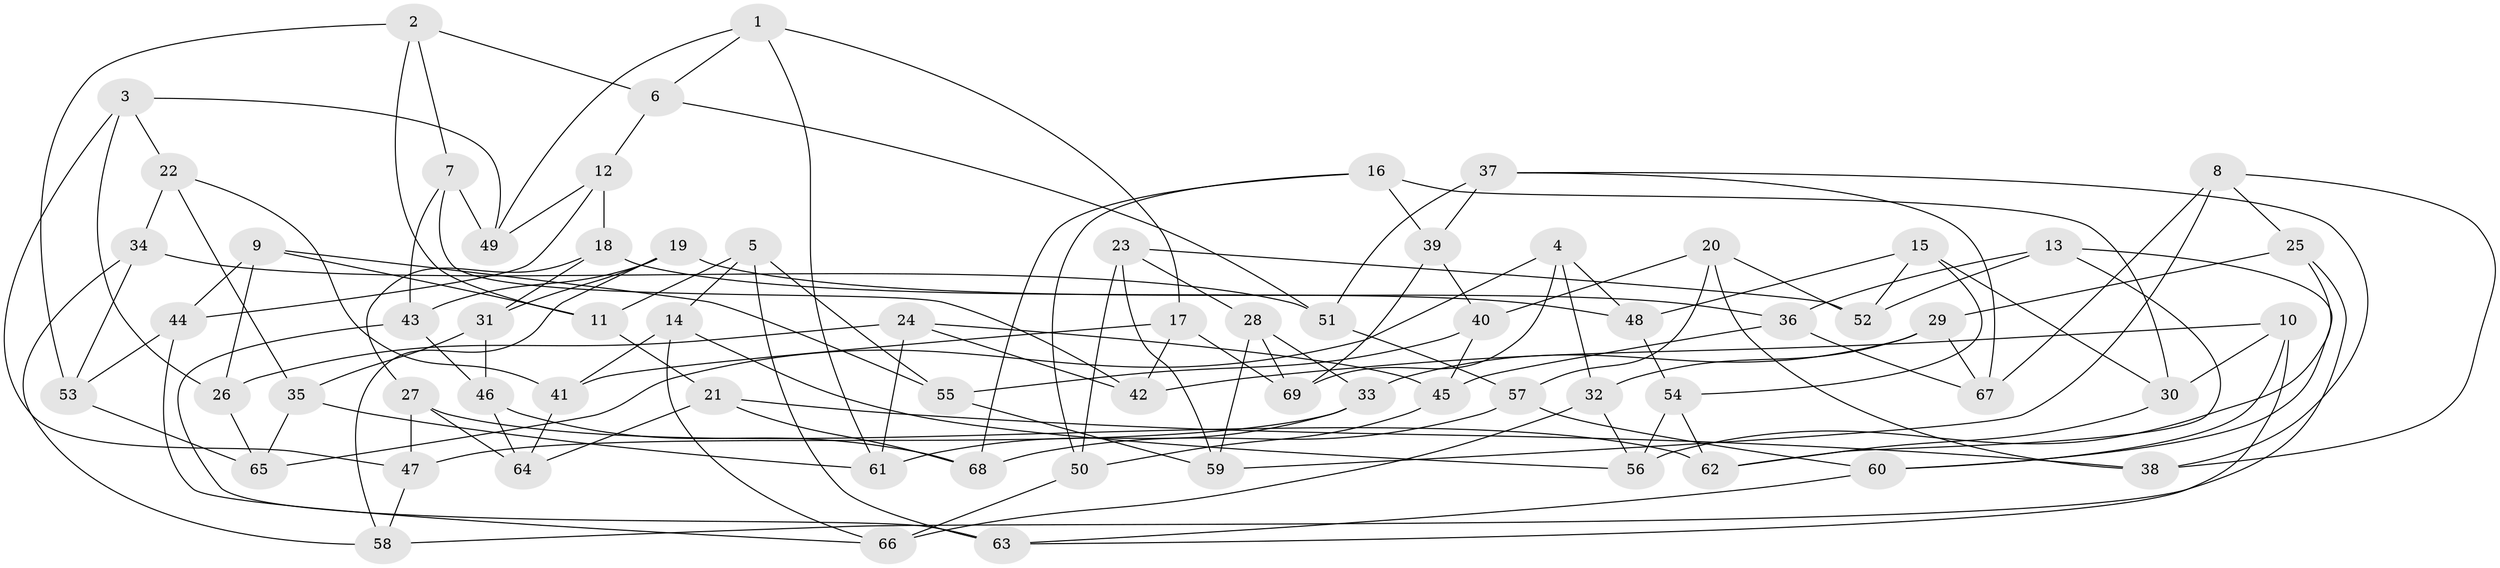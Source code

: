 // Generated by graph-tools (version 1.1) at 2025/16/03/09/25 04:16:27]
// undirected, 69 vertices, 138 edges
graph export_dot {
graph [start="1"]
  node [color=gray90,style=filled];
  1;
  2;
  3;
  4;
  5;
  6;
  7;
  8;
  9;
  10;
  11;
  12;
  13;
  14;
  15;
  16;
  17;
  18;
  19;
  20;
  21;
  22;
  23;
  24;
  25;
  26;
  27;
  28;
  29;
  30;
  31;
  32;
  33;
  34;
  35;
  36;
  37;
  38;
  39;
  40;
  41;
  42;
  43;
  44;
  45;
  46;
  47;
  48;
  49;
  50;
  51;
  52;
  53;
  54;
  55;
  56;
  57;
  58;
  59;
  60;
  61;
  62;
  63;
  64;
  65;
  66;
  67;
  68;
  69;
  1 -- 61;
  1 -- 6;
  1 -- 17;
  1 -- 49;
  2 -- 11;
  2 -- 6;
  2 -- 7;
  2 -- 53;
  3 -- 49;
  3 -- 22;
  3 -- 26;
  3 -- 47;
  4 -- 65;
  4 -- 32;
  4 -- 69;
  4 -- 48;
  5 -- 11;
  5 -- 14;
  5 -- 63;
  5 -- 55;
  6 -- 51;
  6 -- 12;
  7 -- 43;
  7 -- 42;
  7 -- 49;
  8 -- 38;
  8 -- 59;
  8 -- 67;
  8 -- 25;
  9 -- 26;
  9 -- 44;
  9 -- 11;
  9 -- 55;
  10 -- 30;
  10 -- 63;
  10 -- 42;
  10 -- 60;
  11 -- 21;
  12 -- 18;
  12 -- 49;
  12 -- 44;
  13 -- 52;
  13 -- 60;
  13 -- 62;
  13 -- 36;
  14 -- 66;
  14 -- 56;
  14 -- 41;
  15 -- 52;
  15 -- 30;
  15 -- 54;
  15 -- 48;
  16 -- 68;
  16 -- 39;
  16 -- 50;
  16 -- 30;
  17 -- 69;
  17 -- 42;
  17 -- 41;
  18 -- 48;
  18 -- 27;
  18 -- 31;
  19 -- 31;
  19 -- 36;
  19 -- 58;
  19 -- 43;
  20 -- 52;
  20 -- 57;
  20 -- 40;
  20 -- 38;
  21 -- 38;
  21 -- 68;
  21 -- 64;
  22 -- 41;
  22 -- 35;
  22 -- 34;
  23 -- 28;
  23 -- 50;
  23 -- 52;
  23 -- 59;
  24 -- 42;
  24 -- 26;
  24 -- 45;
  24 -- 61;
  25 -- 29;
  25 -- 56;
  25 -- 58;
  26 -- 65;
  27 -- 64;
  27 -- 47;
  27 -- 62;
  28 -- 59;
  28 -- 69;
  28 -- 33;
  29 -- 32;
  29 -- 67;
  29 -- 33;
  30 -- 62;
  31 -- 46;
  31 -- 35;
  32 -- 56;
  32 -- 66;
  33 -- 47;
  33 -- 61;
  34 -- 58;
  34 -- 51;
  34 -- 53;
  35 -- 65;
  35 -- 61;
  36 -- 45;
  36 -- 67;
  37 -- 67;
  37 -- 51;
  37 -- 39;
  37 -- 38;
  39 -- 40;
  39 -- 69;
  40 -- 55;
  40 -- 45;
  41 -- 64;
  43 -- 63;
  43 -- 46;
  44 -- 66;
  44 -- 53;
  45 -- 50;
  46 -- 68;
  46 -- 64;
  47 -- 58;
  48 -- 54;
  50 -- 66;
  51 -- 57;
  53 -- 65;
  54 -- 62;
  54 -- 56;
  55 -- 59;
  57 -- 60;
  57 -- 68;
  60 -- 63;
}
